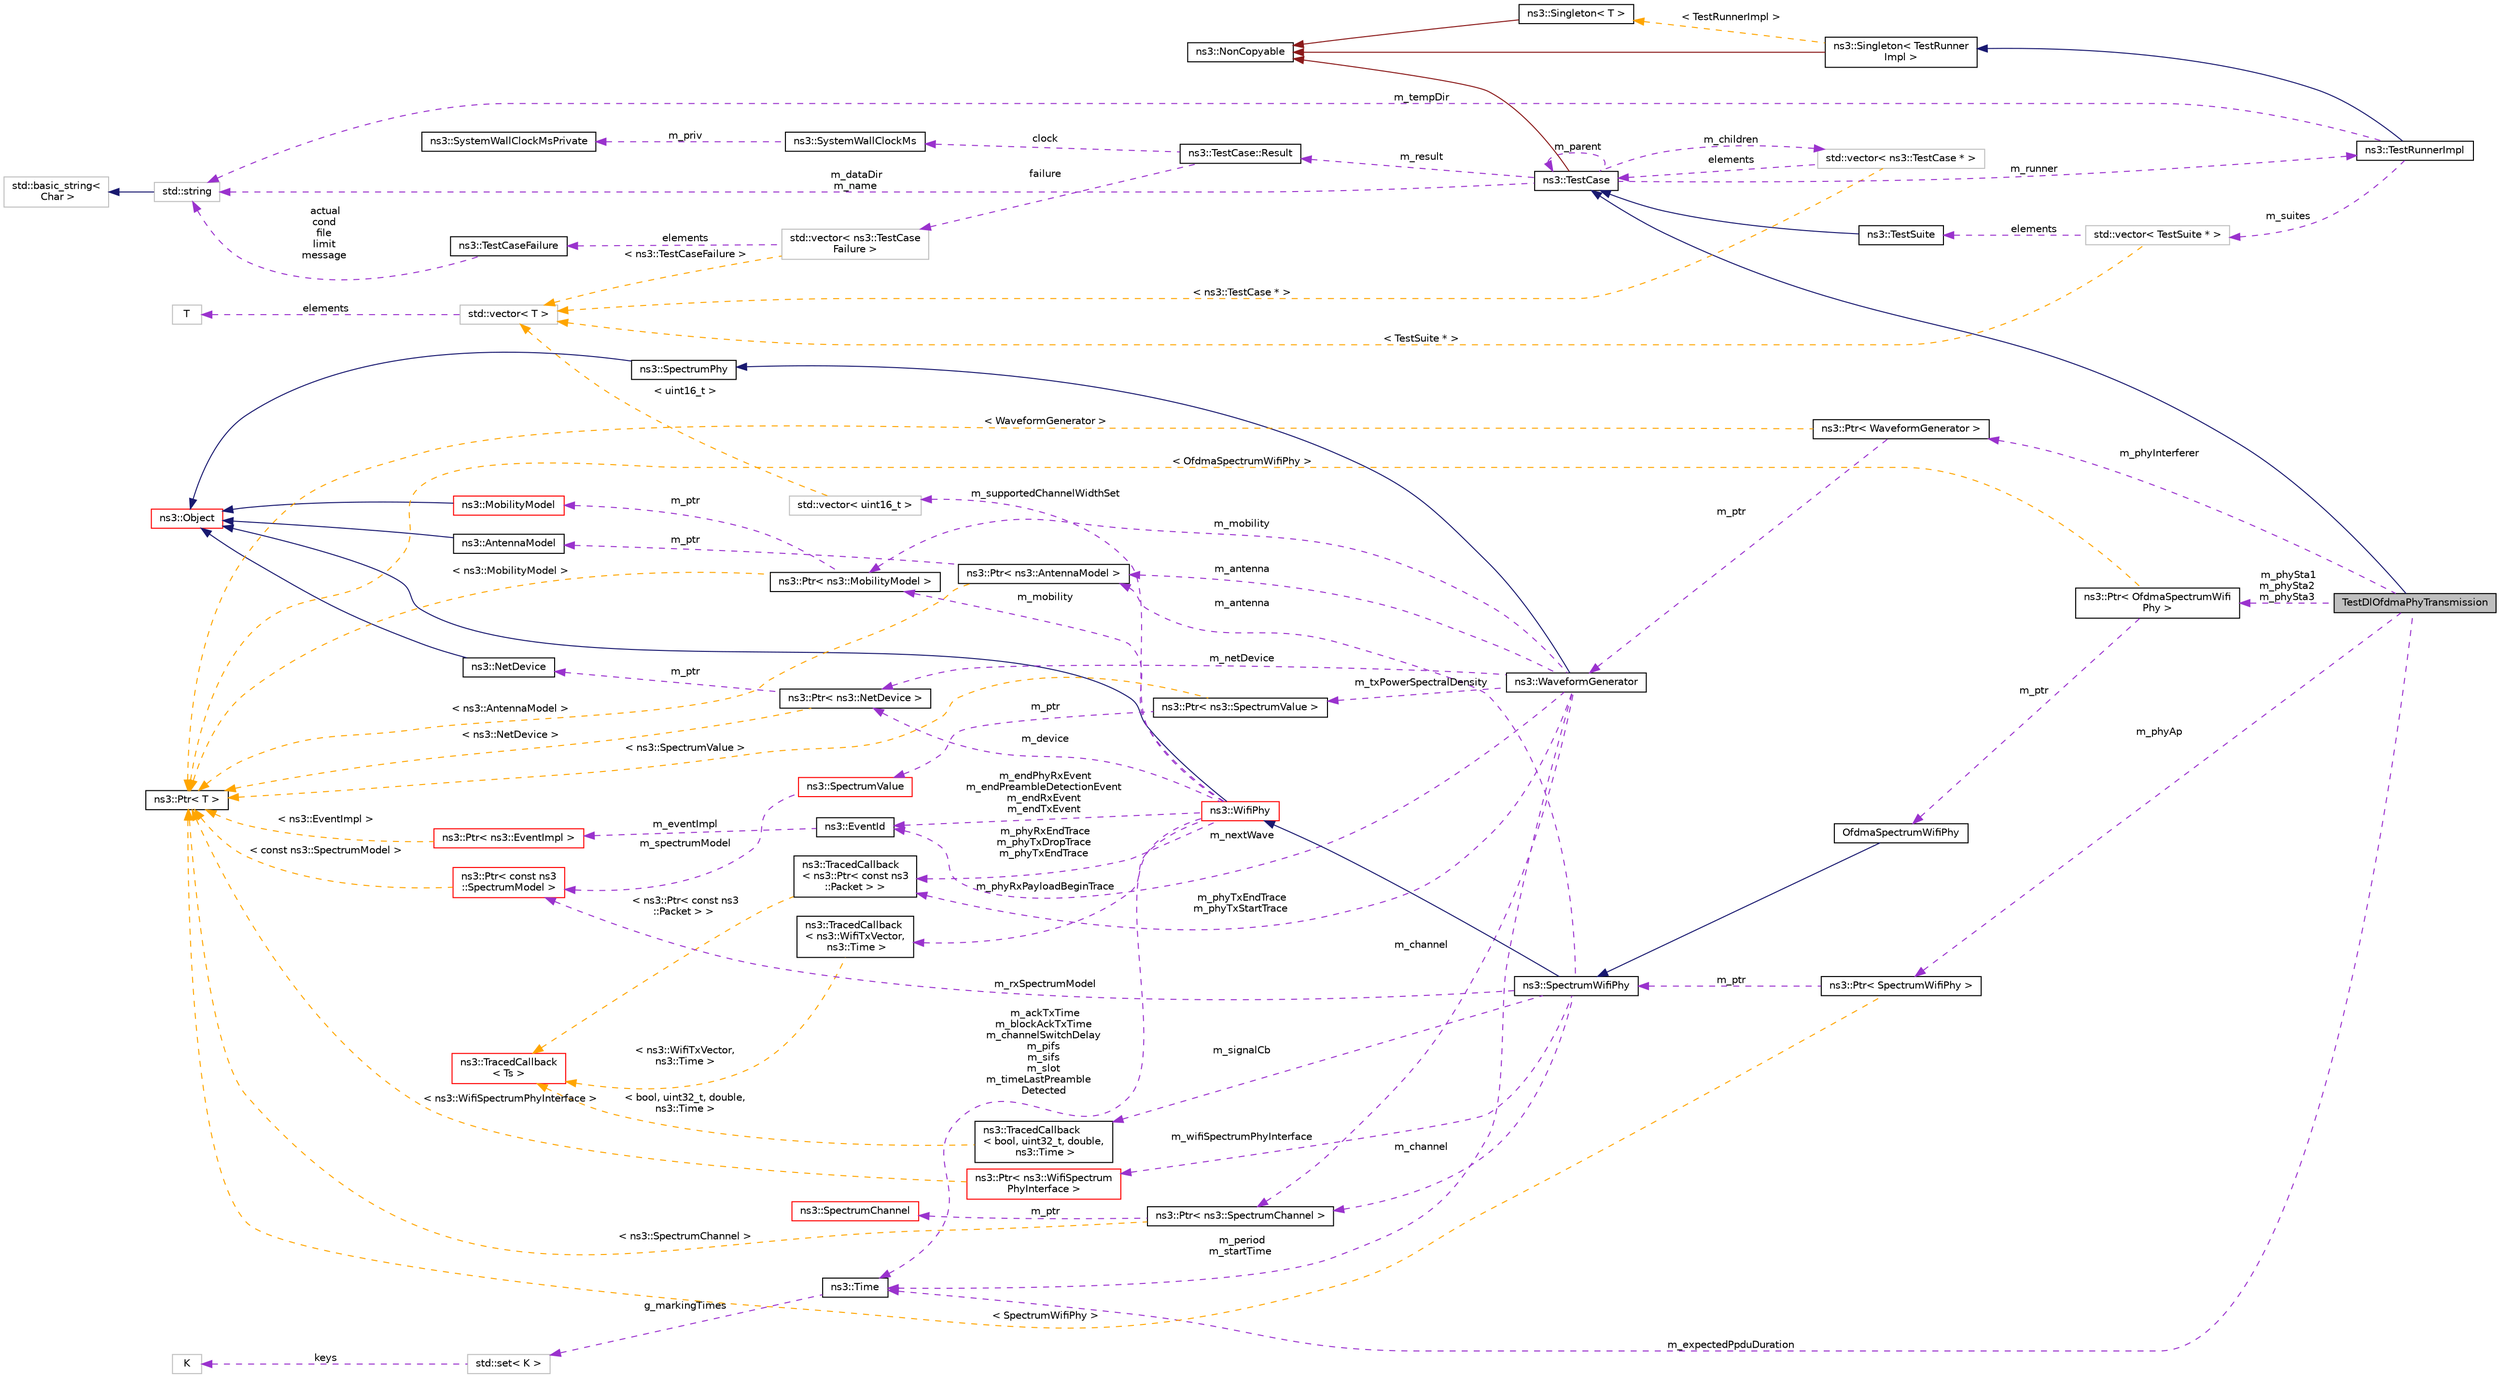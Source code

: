 digraph "TestDlOfdmaPhyTransmission"
{
 // LATEX_PDF_SIZE
  edge [fontname="Helvetica",fontsize="10",labelfontname="Helvetica",labelfontsize="10"];
  node [fontname="Helvetica",fontsize="10",shape=record];
  rankdir="LR";
  Node1 [label="TestDlOfdmaPhyTransmission",height=0.2,width=0.4,color="black", fillcolor="grey75", style="filled", fontcolor="black",tooltip="DL-OFDMA PHY test."];
  Node2 -> Node1 [dir="back",color="midnightblue",fontsize="10",style="solid",fontname="Helvetica"];
  Node2 [label="ns3::TestCase",height=0.2,width=0.4,color="black", fillcolor="white", style="filled",URL="$classns3_1_1_test_case.html",tooltip="encapsulates test code"];
  Node3 -> Node2 [dir="back",color="firebrick4",fontsize="10",style="solid",fontname="Helvetica"];
  Node3 [label="ns3::NonCopyable",height=0.2,width=0.4,color="black", fillcolor="white", style="filled",URL="$classns3_1_1_non_copyable.html",tooltip="A base class for (non-Singleton) objects which shouldn't be copied."];
  Node4 -> Node2 [dir="back",color="darkorchid3",fontsize="10",style="dashed",label=" m_children" ,fontname="Helvetica"];
  Node4 [label="std::vector\< ns3::TestCase * \>",height=0.2,width=0.4,color="grey75", fillcolor="white", style="filled",tooltip=" "];
  Node2 -> Node4 [dir="back",color="darkorchid3",fontsize="10",style="dashed",label=" elements" ,fontname="Helvetica"];
  Node5 -> Node4 [dir="back",color="orange",fontsize="10",style="dashed",label=" \< ns3::TestCase * \>" ,fontname="Helvetica"];
  Node5 [label="std::vector\< T \>",height=0.2,width=0.4,color="grey75", fillcolor="white", style="filled",tooltip=" "];
  Node6 -> Node5 [dir="back",color="darkorchid3",fontsize="10",style="dashed",label=" elements" ,fontname="Helvetica"];
  Node6 [label="T",height=0.2,width=0.4,color="grey75", fillcolor="white", style="filled",tooltip=" "];
  Node7 -> Node2 [dir="back",color="darkorchid3",fontsize="10",style="dashed",label=" m_dataDir\nm_name" ,fontname="Helvetica"];
  Node7 [label="std::string",height=0.2,width=0.4,color="grey75", fillcolor="white", style="filled",tooltip=" "];
  Node8 -> Node7 [dir="back",color="midnightblue",fontsize="10",style="solid",fontname="Helvetica"];
  Node8 [label="std::basic_string\<\l Char \>",height=0.2,width=0.4,color="grey75", fillcolor="white", style="filled",tooltip=" "];
  Node9 -> Node2 [dir="back",color="darkorchid3",fontsize="10",style="dashed",label=" m_runner" ,fontname="Helvetica"];
  Node9 [label="ns3::TestRunnerImpl",height=0.2,width=0.4,color="black", fillcolor="white", style="filled",URL="$classns3_1_1_test_runner_impl.html",tooltip="Container for all tests."];
  Node10 -> Node9 [dir="back",color="midnightblue",fontsize="10",style="solid",fontname="Helvetica"];
  Node10 [label="ns3::Singleton\< TestRunner\lImpl \>",height=0.2,width=0.4,color="black", fillcolor="white", style="filled",URL="$classns3_1_1_singleton.html",tooltip=" "];
  Node3 -> Node10 [dir="back",color="firebrick4",fontsize="10",style="solid",fontname="Helvetica"];
  Node11 -> Node10 [dir="back",color="orange",fontsize="10",style="dashed",label=" \< TestRunnerImpl \>" ,fontname="Helvetica"];
  Node11 [label="ns3::Singleton\< T \>",height=0.2,width=0.4,color="black", fillcolor="white", style="filled",URL="$classns3_1_1_singleton.html",tooltip="A template singleton."];
  Node3 -> Node11 [dir="back",color="firebrick4",fontsize="10",style="solid",fontname="Helvetica"];
  Node12 -> Node9 [dir="back",color="darkorchid3",fontsize="10",style="dashed",label=" m_suites" ,fontname="Helvetica"];
  Node12 [label="std::vector\< TestSuite * \>",height=0.2,width=0.4,color="grey75", fillcolor="white", style="filled",tooltip=" "];
  Node13 -> Node12 [dir="back",color="darkorchid3",fontsize="10",style="dashed",label=" elements" ,fontname="Helvetica"];
  Node13 [label="ns3::TestSuite",height=0.2,width=0.4,color="black", fillcolor="white", style="filled",URL="$classns3_1_1_test_suite.html",tooltip="A suite of tests to run."];
  Node2 -> Node13 [dir="back",color="midnightblue",fontsize="10",style="solid",fontname="Helvetica"];
  Node5 -> Node12 [dir="back",color="orange",fontsize="10",style="dashed",label=" \< TestSuite * \>" ,fontname="Helvetica"];
  Node7 -> Node9 [dir="back",color="darkorchid3",fontsize="10",style="dashed",label=" m_tempDir" ,fontname="Helvetica"];
  Node2 -> Node2 [dir="back",color="darkorchid3",fontsize="10",style="dashed",label=" m_parent" ,fontname="Helvetica"];
  Node14 -> Node2 [dir="back",color="darkorchid3",fontsize="10",style="dashed",label=" m_result" ,fontname="Helvetica"];
  Node14 [label="ns3::TestCase::Result",height=0.2,width=0.4,color="black", fillcolor="white", style="filled",URL="$structns3_1_1_test_case_1_1_result.html",tooltip="Container for results from a TestCase."];
  Node15 -> Node14 [dir="back",color="darkorchid3",fontsize="10",style="dashed",label=" failure" ,fontname="Helvetica"];
  Node15 [label="std::vector\< ns3::TestCase\lFailure \>",height=0.2,width=0.4,color="grey75", fillcolor="white", style="filled",tooltip=" "];
  Node16 -> Node15 [dir="back",color="darkorchid3",fontsize="10",style="dashed",label=" elements" ,fontname="Helvetica"];
  Node16 [label="ns3::TestCaseFailure",height=0.2,width=0.4,color="black", fillcolor="white", style="filled",URL="$structns3_1_1_test_case_failure.html",tooltip="Container for details of a test failure."];
  Node7 -> Node16 [dir="back",color="darkorchid3",fontsize="10",style="dashed",label=" actual\ncond\nfile\nlimit\nmessage" ,fontname="Helvetica"];
  Node5 -> Node15 [dir="back",color="orange",fontsize="10",style="dashed",label=" \< ns3::TestCaseFailure \>" ,fontname="Helvetica"];
  Node17 -> Node14 [dir="back",color="darkorchid3",fontsize="10",style="dashed",label=" clock" ,fontname="Helvetica"];
  Node17 [label="ns3::SystemWallClockMs",height=0.2,width=0.4,color="black", fillcolor="white", style="filled",URL="$classns3_1_1_system_wall_clock_ms.html",tooltip="Measure elapsed wall clock time in milliseconds."];
  Node18 -> Node17 [dir="back",color="darkorchid3",fontsize="10",style="dashed",label=" m_priv" ,fontname="Helvetica"];
  Node18 [label="ns3::SystemWallClockMsPrivate",height=0.2,width=0.4,color="black", fillcolor="white", style="filled",URL="$classns3_1_1_system_wall_clock_ms_private.html",tooltip="System-dependent implementation for SystemWallClockMs."];
  Node19 -> Node1 [dir="back",color="darkorchid3",fontsize="10",style="dashed",label=" m_expectedPpduDuration" ,fontname="Helvetica"];
  Node19 [label="ns3::Time",height=0.2,width=0.4,color="black", fillcolor="white", style="filled",URL="$classns3_1_1_time.html",tooltip="Simulation virtual time values and global simulation resolution."];
  Node20 -> Node19 [dir="back",color="darkorchid3",fontsize="10",style="dashed",label=" g_markingTimes" ,fontname="Helvetica"];
  Node20 [label="std::set\< K \>",height=0.2,width=0.4,color="grey75", fillcolor="white", style="filled",tooltip=" "];
  Node21 -> Node20 [dir="back",color="darkorchid3",fontsize="10",style="dashed",label=" keys" ,fontname="Helvetica"];
  Node21 [label="K",height=0.2,width=0.4,color="grey75", fillcolor="white", style="filled",tooltip=" "];
  Node22 -> Node1 [dir="back",color="darkorchid3",fontsize="10",style="dashed",label=" m_phyInterferer" ,fontname="Helvetica"];
  Node22 [label="ns3::Ptr\< WaveformGenerator \>",height=0.2,width=0.4,color="black", fillcolor="white", style="filled",URL="$classns3_1_1_ptr.html",tooltip=" "];
  Node23 -> Node22 [dir="back",color="darkorchid3",fontsize="10",style="dashed",label=" m_ptr" ,fontname="Helvetica"];
  Node23 [label="ns3::WaveformGenerator",height=0.2,width=0.4,color="black", fillcolor="white", style="filled",URL="$classns3_1_1_waveform_generator.html",tooltip="Simple SpectrumPhy implementation that sends customizable waveform."];
  Node24 -> Node23 [dir="back",color="midnightblue",fontsize="10",style="solid",fontname="Helvetica"];
  Node24 [label="ns3::SpectrumPhy",height=0.2,width=0.4,color="black", fillcolor="white", style="filled",URL="$classns3_1_1_spectrum_phy.html",tooltip="Abstract base class for Spectrum-aware PHY layers."];
  Node25 -> Node24 [dir="back",color="midnightblue",fontsize="10",style="solid",fontname="Helvetica"];
  Node25 [label="ns3::Object",height=0.2,width=0.4,color="red", fillcolor="white", style="filled",URL="$classns3_1_1_object.html",tooltip="A base class which provides memory management and object aggregation."];
  Node32 -> Node23 [dir="back",color="darkorchid3",fontsize="10",style="dashed",label=" m_phyTxEndTrace\nm_phyTxStartTrace" ,fontname="Helvetica"];
  Node32 [label="ns3::TracedCallback\l\< ns3::Ptr\< const ns3\l::Packet \> \>",height=0.2,width=0.4,color="black", fillcolor="white", style="filled",URL="$classns3_1_1_traced_callback.html",tooltip=" "];
  Node33 -> Node32 [dir="back",color="orange",fontsize="10",style="dashed",label=" \< ns3::Ptr\< const ns3\l::Packet \> \>" ,fontname="Helvetica"];
  Node33 [label="ns3::TracedCallback\l\< Ts \>",height=0.2,width=0.4,color="red", fillcolor="white", style="filled",URL="$classns3_1_1_traced_callback.html",tooltip="Forward calls to a chain of Callback."];
  Node43 -> Node23 [dir="back",color="darkorchid3",fontsize="10",style="dashed",label=" m_channel" ,fontname="Helvetica"];
  Node43 [label="ns3::Ptr\< ns3::SpectrumChannel \>",height=0.2,width=0.4,color="black", fillcolor="white", style="filled",URL="$classns3_1_1_ptr.html",tooltip=" "];
  Node44 -> Node43 [dir="back",color="darkorchid3",fontsize="10",style="dashed",label=" m_ptr" ,fontname="Helvetica"];
  Node44 [label="ns3::SpectrumChannel",height=0.2,width=0.4,color="red", fillcolor="white", style="filled",URL="$classns3_1_1_spectrum_channel.html",tooltip="Defines the interface for spectrum-aware channel implementations."];
  Node40 -> Node43 [dir="back",color="orange",fontsize="10",style="dashed",label=" \< ns3::SpectrumChannel \>" ,fontname="Helvetica"];
  Node40 [label="ns3::Ptr\< T \>",height=0.2,width=0.4,color="black", fillcolor="white", style="filled",URL="$classns3_1_1_ptr.html",tooltip="Smart pointer class similar to boost::intrusive_ptr."];
  Node55 -> Node23 [dir="back",color="darkorchid3",fontsize="10",style="dashed",label=" m_mobility" ,fontname="Helvetica"];
  Node55 [label="ns3::Ptr\< ns3::MobilityModel \>",height=0.2,width=0.4,color="black", fillcolor="white", style="filled",URL="$classns3_1_1_ptr.html",tooltip=" "];
  Node56 -> Node55 [dir="back",color="darkorchid3",fontsize="10",style="dashed",label=" m_ptr" ,fontname="Helvetica"];
  Node56 [label="ns3::MobilityModel",height=0.2,width=0.4,color="red", fillcolor="white", style="filled",URL="$classns3_1_1_mobility_model.html",tooltip="Keep track of the current position and velocity of an object."];
  Node25 -> Node56 [dir="back",color="midnightblue",fontsize="10",style="solid",fontname="Helvetica"];
  Node40 -> Node55 [dir="back",color="orange",fontsize="10",style="dashed",label=" \< ns3::MobilityModel \>" ,fontname="Helvetica"];
  Node58 -> Node23 [dir="back",color="darkorchid3",fontsize="10",style="dashed",label=" m_antenna" ,fontname="Helvetica"];
  Node58 [label="ns3::Ptr\< ns3::AntennaModel \>",height=0.2,width=0.4,color="black", fillcolor="white", style="filled",URL="$classns3_1_1_ptr.html",tooltip=" "];
  Node59 -> Node58 [dir="back",color="darkorchid3",fontsize="10",style="dashed",label=" m_ptr" ,fontname="Helvetica"];
  Node59 [label="ns3::AntennaModel",height=0.2,width=0.4,color="black", fillcolor="white", style="filled",URL="$classns3_1_1_antenna_model.html",tooltip="interface for antenna radiation pattern models"];
  Node25 -> Node59 [dir="back",color="midnightblue",fontsize="10",style="solid",fontname="Helvetica"];
  Node40 -> Node58 [dir="back",color="orange",fontsize="10",style="dashed",label=" \< ns3::AntennaModel \>" ,fontname="Helvetica"];
  Node60 -> Node23 [dir="back",color="darkorchid3",fontsize="10",style="dashed",label=" m_nextWave" ,fontname="Helvetica"];
  Node60 [label="ns3::EventId",height=0.2,width=0.4,color="black", fillcolor="white", style="filled",URL="$classns3_1_1_event_id.html",tooltip="An identifier for simulation events."];
  Node61 -> Node60 [dir="back",color="darkorchid3",fontsize="10",style="dashed",label=" m_eventImpl" ,fontname="Helvetica"];
  Node61 [label="ns3::Ptr\< ns3::EventImpl \>",height=0.2,width=0.4,color="red", fillcolor="white", style="filled",URL="$classns3_1_1_ptr.html",tooltip=" "];
  Node40 -> Node61 [dir="back",color="orange",fontsize="10",style="dashed",label=" \< ns3::EventImpl \>" ,fontname="Helvetica"];
  Node64 -> Node23 [dir="back",color="darkorchid3",fontsize="10",style="dashed",label=" m_netDevice" ,fontname="Helvetica"];
  Node64 [label="ns3::Ptr\< ns3::NetDevice \>",height=0.2,width=0.4,color="black", fillcolor="white", style="filled",URL="$classns3_1_1_ptr.html",tooltip=" "];
  Node65 -> Node64 [dir="back",color="darkorchid3",fontsize="10",style="dashed",label=" m_ptr" ,fontname="Helvetica"];
  Node65 [label="ns3::NetDevice",height=0.2,width=0.4,color="black", fillcolor="white", style="filled",URL="$classns3_1_1_net_device.html",tooltip="Network layer to device interface."];
  Node25 -> Node65 [dir="back",color="midnightblue",fontsize="10",style="solid",fontname="Helvetica"];
  Node40 -> Node64 [dir="back",color="orange",fontsize="10",style="dashed",label=" \< ns3::NetDevice \>" ,fontname="Helvetica"];
  Node19 -> Node23 [dir="back",color="darkorchid3",fontsize="10",style="dashed",label=" m_period\nm_startTime" ,fontname="Helvetica"];
  Node66 -> Node23 [dir="back",color="darkorchid3",fontsize="10",style="dashed",label=" m_txPowerSpectralDensity" ,fontname="Helvetica"];
  Node66 [label="ns3::Ptr\< ns3::SpectrumValue \>",height=0.2,width=0.4,color="black", fillcolor="white", style="filled",URL="$classns3_1_1_ptr.html",tooltip=" "];
  Node67 -> Node66 [dir="back",color="darkorchid3",fontsize="10",style="dashed",label=" m_ptr" ,fontname="Helvetica"];
  Node67 [label="ns3::SpectrumValue",height=0.2,width=0.4,color="red", fillcolor="white", style="filled",URL="$classns3_1_1_spectrum_value.html",tooltip="Set of values corresponding to a given SpectrumModel."];
  Node69 -> Node67 [dir="back",color="darkorchid3",fontsize="10",style="dashed",label=" m_spectrumModel" ,fontname="Helvetica"];
  Node69 [label="ns3::Ptr\< const ns3\l::SpectrumModel \>",height=0.2,width=0.4,color="red", fillcolor="white", style="filled",URL="$classns3_1_1_ptr.html",tooltip=" "];
  Node40 -> Node69 [dir="back",color="orange",fontsize="10",style="dashed",label=" \< const ns3::SpectrumModel \>" ,fontname="Helvetica"];
  Node40 -> Node66 [dir="back",color="orange",fontsize="10",style="dashed",label=" \< ns3::SpectrumValue \>" ,fontname="Helvetica"];
  Node40 -> Node22 [dir="back",color="orange",fontsize="10",style="dashed",label=" \< WaveformGenerator \>" ,fontname="Helvetica"];
  Node75 -> Node1 [dir="back",color="darkorchid3",fontsize="10",style="dashed",label=" m_phySta1\nm_phySta2\nm_phySta3" ,fontname="Helvetica"];
  Node75 [label="ns3::Ptr\< OfdmaSpectrumWifi\lPhy \>",height=0.2,width=0.4,color="black", fillcolor="white", style="filled",URL="$classns3_1_1_ptr.html",tooltip=" "];
  Node76 -> Node75 [dir="back",color="darkorchid3",fontsize="10",style="dashed",label=" m_ptr" ,fontname="Helvetica"];
  Node76 [label="OfdmaSpectrumWifiPhy",height=0.2,width=0.4,color="black", fillcolor="white", style="filled",URL="$class_ofdma_spectrum_wifi_phy.html",tooltip=" "];
  Node77 -> Node76 [dir="back",color="midnightblue",fontsize="10",style="solid",fontname="Helvetica"];
  Node77 [label="ns3::SpectrumWifiPhy",height=0.2,width=0.4,color="black", fillcolor="white", style="filled",URL="$classns3_1_1_spectrum_wifi_phy.html",tooltip="802.11 PHY layer model"];
  Node78 -> Node77 [dir="back",color="midnightblue",fontsize="10",style="solid",fontname="Helvetica"];
  Node78 [label="ns3::WifiPhy",height=0.2,width=0.4,color="red", fillcolor="white", style="filled",URL="$classns3_1_1_wifi_phy.html",tooltip="802.11 PHY layer model"];
  Node25 -> Node78 [dir="back",color="midnightblue",fontsize="10",style="solid",fontname="Helvetica"];
  Node55 -> Node78 [dir="back",color="darkorchid3",fontsize="10",style="dashed",label=" m_mobility" ,fontname="Helvetica"];
  Node79 -> Node78 [dir="back",color="darkorchid3",fontsize="10",style="dashed",label=" m_supportedChannelWidthSet" ,fontname="Helvetica"];
  Node79 [label="std::vector\< uint16_t \>",height=0.2,width=0.4,color="grey75", fillcolor="white", style="filled",tooltip=" "];
  Node5 -> Node79 [dir="back",color="orange",fontsize="10",style="dashed",label=" \< uint16_t \>" ,fontname="Helvetica"];
  Node80 -> Node78 [dir="back",color="darkorchid3",fontsize="10",style="dashed",label=" m_phyRxPayloadBeginTrace" ,fontname="Helvetica"];
  Node80 [label="ns3::TracedCallback\l\< ns3::WifiTxVector,\l ns3::Time \>",height=0.2,width=0.4,color="black", fillcolor="white", style="filled",URL="$classns3_1_1_traced_callback.html",tooltip=" "];
  Node33 -> Node80 [dir="back",color="orange",fontsize="10",style="dashed",label=" \< ns3::WifiTxVector,\l ns3::Time \>" ,fontname="Helvetica"];
  Node32 -> Node78 [dir="back",color="darkorchid3",fontsize="10",style="dashed",label=" m_phyRxEndTrace\nm_phyTxDropTrace\nm_phyTxEndTrace" ,fontname="Helvetica"];
  Node60 -> Node78 [dir="back",color="darkorchid3",fontsize="10",style="dashed",label=" m_endPhyRxEvent\nm_endPreambleDetectionEvent\nm_endRxEvent\nm_endTxEvent" ,fontname="Helvetica"];
  Node64 -> Node78 [dir="back",color="darkorchid3",fontsize="10",style="dashed",label=" m_device" ,fontname="Helvetica"];
  Node19 -> Node78 [dir="back",color="darkorchid3",fontsize="10",style="dashed",label=" m_ackTxTime\nm_blockAckTxTime\nm_channelSwitchDelay\nm_pifs\nm_sifs\nm_slot\nm_timeLastPreamble\lDetected" ,fontname="Helvetica"];
  Node43 -> Node77 [dir="back",color="darkorchid3",fontsize="10",style="dashed",label=" m_channel" ,fontname="Helvetica"];
  Node58 -> Node77 [dir="back",color="darkorchid3",fontsize="10",style="dashed",label=" m_antenna" ,fontname="Helvetica"];
  Node204 -> Node77 [dir="back",color="darkorchid3",fontsize="10",style="dashed",label=" m_wifiSpectrumPhyInterface" ,fontname="Helvetica"];
  Node204 [label="ns3::Ptr\< ns3::WifiSpectrum\lPhyInterface \>",height=0.2,width=0.4,color="red", fillcolor="white", style="filled",URL="$classns3_1_1_ptr.html",tooltip=" "];
  Node40 -> Node204 [dir="back",color="orange",fontsize="10",style="dashed",label=" \< ns3::WifiSpectrumPhyInterface \>" ,fontname="Helvetica"];
  Node207 -> Node77 [dir="back",color="darkorchid3",fontsize="10",style="dashed",label=" m_signalCb" ,fontname="Helvetica"];
  Node207 [label="ns3::TracedCallback\l\< bool, uint32_t, double,\l ns3::Time \>",height=0.2,width=0.4,color="black", fillcolor="white", style="filled",URL="$classns3_1_1_traced_callback.html",tooltip=" "];
  Node33 -> Node207 [dir="back",color="orange",fontsize="10",style="dashed",label=" \< bool, uint32_t, double,\l ns3::Time \>" ,fontname="Helvetica"];
  Node69 -> Node77 [dir="back",color="darkorchid3",fontsize="10",style="dashed",label=" m_rxSpectrumModel" ,fontname="Helvetica"];
  Node40 -> Node75 [dir="back",color="orange",fontsize="10",style="dashed",label=" \< OfdmaSpectrumWifiPhy \>" ,fontname="Helvetica"];
  Node208 -> Node1 [dir="back",color="darkorchid3",fontsize="10",style="dashed",label=" m_phyAp" ,fontname="Helvetica"];
  Node208 [label="ns3::Ptr\< SpectrumWifiPhy \>",height=0.2,width=0.4,color="black", fillcolor="white", style="filled",URL="$classns3_1_1_ptr.html",tooltip=" "];
  Node77 -> Node208 [dir="back",color="darkorchid3",fontsize="10",style="dashed",label=" m_ptr" ,fontname="Helvetica"];
  Node40 -> Node208 [dir="back",color="orange",fontsize="10",style="dashed",label=" \< SpectrumWifiPhy \>" ,fontname="Helvetica"];
}
